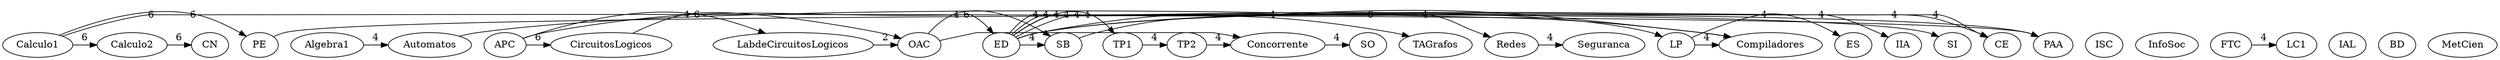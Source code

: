 digraph CIC_TopologicalOrder {
graph [ordering = "out"]
Calculo1 ;
ISC ;
APC ;
InfoSoc ;
FTC ;
IAL ;
Algebra1 ;
BD ;
MetCien ;
PE ;
Calculo2 ;
ED ;
LabdeCircuitosLogicos ;
CircuitosLogicos ;
LC1 ;
Automatos ;
CN ;
PAA ;
CE ;
SI ;
IIA ;
LP ;
Redes ;
TAGrafos ;
TP1 ;
OAC ;
ES ;
Seguranca ;
TP2 ;
SB ;
Concorrente ;
Compiladores ;
SO ;
{rank = same;
Calculo1 ;
ISC ;
APC ;
InfoSoc ;
FTC ;
IAL ;
Algebra1 ;
BD ;
MetCien ;
PE ;
Calculo2 ;
ED ;
LabdeCircuitosLogicos ;
CircuitosLogicos ;
LC1 ;
Automatos ;
CN ;
PAA ;
CE ;
SI ;
IIA ;
LP ;
Redes ;
TAGrafos ;
TP1 ;
OAC ;
ES ;
Seguranca ;
TP2 ;
SB ;
Concorrente ;
Compiladores ;
SO ;
}
Calculo1 -> PAA [label = 6] ;
Calculo1 -> PE [label = 6] ;
Calculo1 -> Calculo2 [label = 6] ;
APC -> ED [label = 6] ;
APC -> LabdeCircuitosLogicos [label = 6] ;
APC -> CircuitosLogicos [label = 6] ;
FTC -> LC1 [label = 4] ;
CircuitosLogicos -> OAC [label = 4] ;
LabdeCircuitosLogicos -> OAC [label = 2] ;
Calculo2 -> CN [label = 6] ;
ED -> PAA [label = 4] ;
ED -> CE [label = 4] ;
ED -> SI [label = 4] ;
ED -> SB [label = 4] ;
ED -> IIA [label = 4] ;
ED -> LP [label = 4] ;
ED -> Redes [label = 4] ;
ED -> TAGrafos [label = 4] ;
ED -> TP1 [label = 4] ;
OAC -> SB [label = 4] ;
OAC -> Concorrente [label = 4] ;
TP1 -> TP2 [label = 4] ;
Algebra1 -> Automatos [label = 4] ;
PE -> CE [label = 4] ;
TP2 -> Concorrente [label = 4] ;
Redes -> Seguranca [label = 4] ;
LP -> Compiladores [label = 4] ;
LP -> ES [label = 4] ;
Concorrente -> SO [label = 4] ;
SB -> Compiladores [label = 4] ;
Automatos -> Compiladores [label = 6] ;
}
